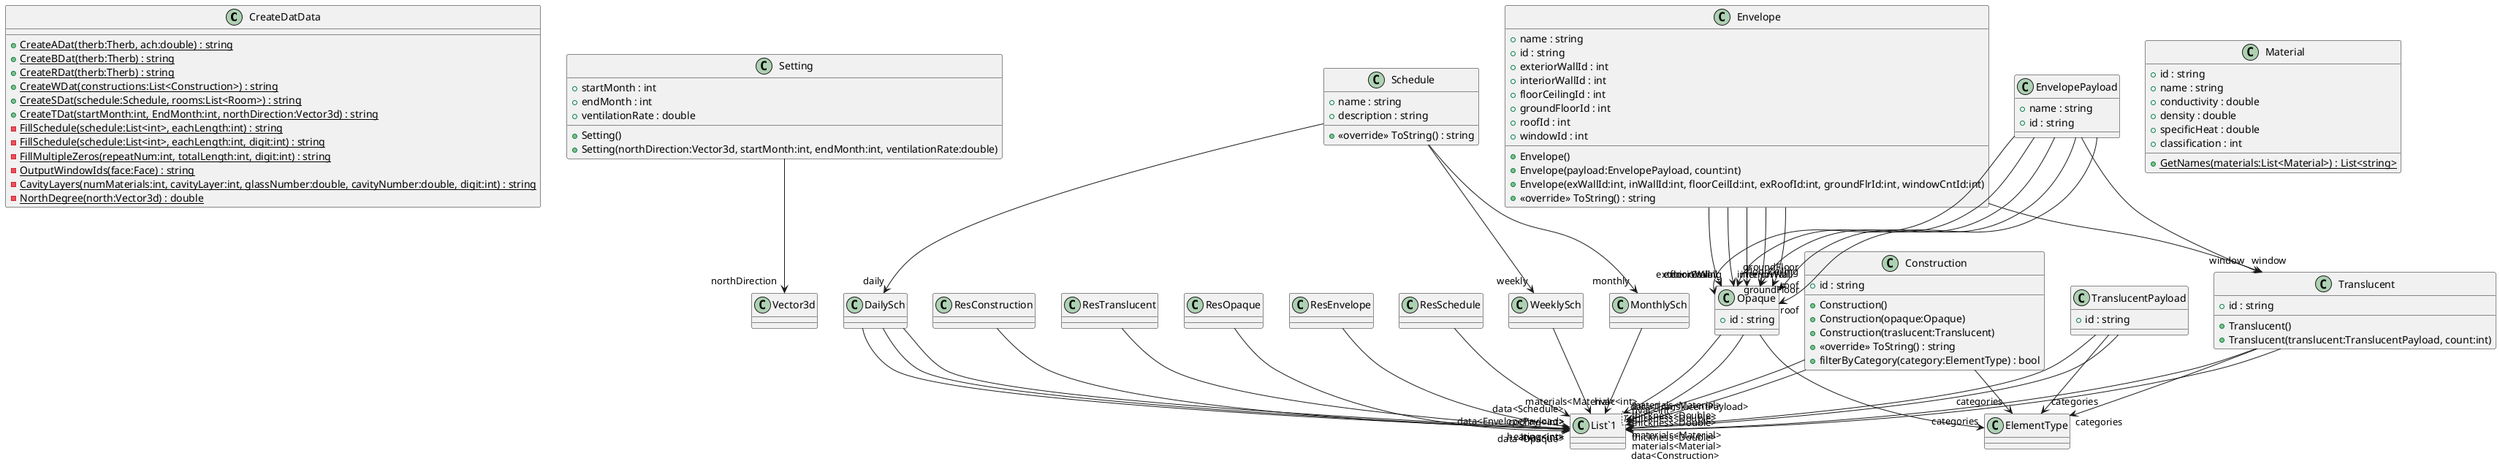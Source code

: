@startuml
class CreateDatData {
    + {static} CreateADat(therb:Therb, ach:double) : string
    + {static} CreateBDat(therb:Therb) : string
    + {static} CreateRDat(therb:Therb) : string
    + {static} CreateWDat(constructions:List<Construction>) : string
    + {static} CreateSDat(schedule:Schedule, rooms:List<Room>) : string
    + {static} CreateTDat(startMonth:int, EndMonth:int, northDirection:Vector3d) : string
    - {static} FillSchedule(schedule:List<int>, eachLength:int) : string
    - {static} FillSchedule(schedule:List<int>, eachLength:int, digit:int) : string
    - {static} FillMultipleZeros(repeatNum:int, totalLength:int, digit:int) : string
    - {static} OutputWindowIds(face:Face) : string
    - {static} CavityLayers(numMaterials:int, cavityLayer:int, glassNumber:double, cavityNumber:double, digit:int) : string
    - {static} NorthDegree(north:Vector3d) : double
}
class Setting {
    + startMonth : int
    + endMonth : int
    + ventilationRate : double
    + Setting()
    + Setting(northDirection:Vector3d, startMonth:int, endMonth:int, ventilationRate:double)
}
class ResEnvelope {
}
class EnvelopePayload {
    + name : string
    + id : string
}
class Envelope {
    + name : string
    + id : string
    + exteriorWallId : int
    + interiorWallId : int
    + floorCeilingId : int
    + groundFloorId : int
    + roofId : int
    + windowId : int
    + Envelope()
    + Envelope(payload:EnvelopePayload, count:int)
    + Envelope(exWallId:int, inWallId:int, floorCeilId:int, exRoofId:int, groundFlrId:int, windowCntId:int)
    + <<override>> ToString() : string
}
class ResSchedule {
}
class Schedule {
    + name : string
    + description : string
    + <<override>> ToString() : string
}
class WeeklySch {
}
class MonthlySch {
}
class DailySch {
}
class ResConstruction {
}
class ResTranslucent {
}
class TranslucentPayload {
    + id : string
}
class Translucent {
    + id : string
    + Translucent()
    + Translucent(translucent:TranslucentPayload, count:int)
}
class ResOpaque {
}
class Opaque {
    + id : string
}
class Construction {
    + id : string
    + Construction()
    + Construction(opaque:Opaque)
    + Construction(traslucent:Translucent)
    + <<override>> ToString() : string
    + filterByCategory(category:ElementType) : bool
}
class Material {
    + id : string
    + name : string
    + conductivity : double
    + density : double
    + specificHeat : double
    + classification : int
    + {static} GetNames(materials:List<Material>) : List<string>
}
class "List`1"<T> {
}
Setting --> "northDirection" Vector3d
ResEnvelope --> "data<EnvelopePayload>" "List`1"
EnvelopePayload --> "exteriorWall" Opaque
EnvelopePayload --> "interiorWall" Opaque
EnvelopePayload --> "floorCeiling" Opaque
EnvelopePayload --> "groundFloor" Opaque
EnvelopePayload --> "roof" Opaque
EnvelopePayload --> "window" Translucent
Envelope --> "exteriorWall" Opaque
Envelope --> "interiorWall" Opaque
Envelope --> "floorCeiling" Opaque
Envelope --> "groundFloor" Opaque
Envelope --> "roof" Opaque
Envelope --> "window" Translucent
ResSchedule --> "data<Schedule>" "List`1"
Schedule --> "monthly" MonthlySch
Schedule --> "weekly" WeeklySch
Schedule --> "daily" DailySch
WeeklySch --> "hvac<int>" "List`1"
MonthlySch --> "hvac<int>" "List`1"
DailySch --> "hvac<int>" "List`1"
DailySch --> "heating<int>" "List`1"
DailySch --> "cooling<int>" "List`1"
ResConstruction --> "data<Construction>" "List`1"
ResTranslucent --> "data<TranslucentPayload>" "List`1"
TranslucentPayload --> "categories" ElementType
TranslucentPayload --> "materials<Material>" "List`1"
TranslucentPayload --> "thickness<Double>" "List`1"
Translucent --> "categories" ElementType
Translucent --> "materials<Material>" "List`1"
Translucent --> "thickness<Double>" "List`1"
ResOpaque --> "data<Opaque>" "List`1"
Opaque --> "categories" ElementType
Opaque --> "materials<Material>" "List`1"
Opaque --> "thickness<Double>" "List`1"
Construction --> "categories" ElementType
Construction --> "materials<Material>" "List`1"
Construction --> "thickness<Double>" "List`1"
@enduml
